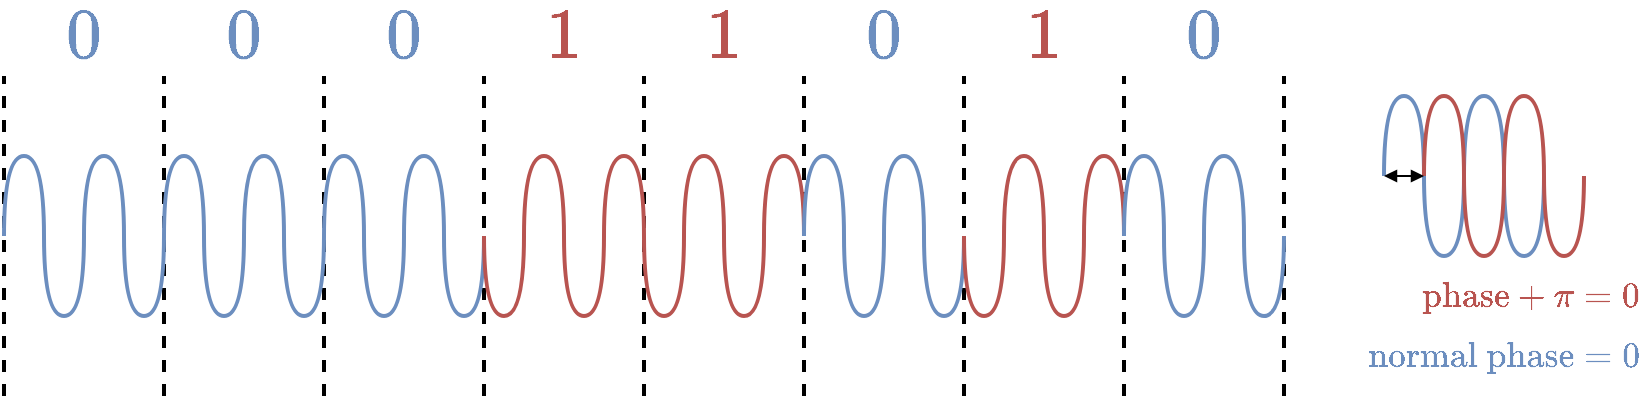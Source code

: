 <mxfile version="13.9.9" type="device"><diagram id="9t-7twzcHi7PMzKmL5cQ" name="Page-1"><mxGraphModel dx="905" dy="805" grid="1" gridSize="10" guides="1" tooltips="1" connect="1" arrows="1" fold="1" page="1" pageScale="1" pageWidth="850" pageHeight="1100" math="1" shadow="0"><root><mxCell id="0"/><mxCell id="1" parent="0"/><mxCell id="bmfv9VcvDF2m886dZmC9-2" value="" style="endArrow=none;html=1;dashed=1;strokeWidth=2;" parent="1" edge="1"><mxGeometry width="50" height="50" relative="1" as="geometry"><mxPoint x="40" y="400" as="sourcePoint"/><mxPoint x="40" y="240" as="targetPoint"/></mxGeometry></mxCell><mxCell id="bmfv9VcvDF2m886dZmC9-3" value="" style="endArrow=none;html=1;dashed=1;strokeWidth=2;" parent="1" edge="1"><mxGeometry width="50" height="50" relative="1" as="geometry"><mxPoint x="120" y="400" as="sourcePoint"/><mxPoint x="120" y="240.0" as="targetPoint"/></mxGeometry></mxCell><mxCell id="bmfv9VcvDF2m886dZmC9-4" value="" style="endArrow=none;html=1;dashed=1;strokeWidth=2;" parent="1" edge="1"><mxGeometry width="50" height="50" relative="1" as="geometry"><mxPoint x="200" y="400" as="sourcePoint"/><mxPoint x="200" y="240.0" as="targetPoint"/></mxGeometry></mxCell><mxCell id="bmfv9VcvDF2m886dZmC9-5" value="" style="endArrow=none;html=1;dashed=1;strokeWidth=2;" parent="1" edge="1"><mxGeometry width="50" height="50" relative="1" as="geometry"><mxPoint x="280" y="400" as="sourcePoint"/><mxPoint x="280" y="240.0" as="targetPoint"/></mxGeometry></mxCell><mxCell id="bmfv9VcvDF2m886dZmC9-6" value="" style="endArrow=none;html=1;dashed=1;strokeWidth=2;" parent="1" edge="1"><mxGeometry width="50" height="50" relative="1" as="geometry"><mxPoint x="360" y="400" as="sourcePoint"/><mxPoint x="360" y="240.0" as="targetPoint"/></mxGeometry></mxCell><mxCell id="bmfv9VcvDF2m886dZmC9-7" value="" style="endArrow=none;html=1;dashed=1;strokeWidth=2;" parent="1" edge="1"><mxGeometry width="50" height="50" relative="1" as="geometry"><mxPoint x="440" y="400" as="sourcePoint"/><mxPoint x="440" y="240.0" as="targetPoint"/></mxGeometry></mxCell><mxCell id="bmfv9VcvDF2m886dZmC9-8" value="" style="endArrow=none;html=1;dashed=1;strokeWidth=2;" parent="1" edge="1"><mxGeometry width="50" height="50" relative="1" as="geometry"><mxPoint x="520" y="400" as="sourcePoint"/><mxPoint x="520" y="240.0" as="targetPoint"/></mxGeometry></mxCell><mxCell id="bmfv9VcvDF2m886dZmC9-9" value="" style="endArrow=none;html=1;dashed=1;strokeWidth=2;" parent="1" edge="1"><mxGeometry width="50" height="50" relative="1" as="geometry"><mxPoint x="600" y="400" as="sourcePoint"/><mxPoint x="600" y="240.0" as="targetPoint"/></mxGeometry></mxCell><mxCell id="bmfv9VcvDF2m886dZmC9-17" value="$$0$$" style="text;html=1;strokeColor=none;fillColor=none;align=center;verticalAlign=middle;whiteSpace=wrap;rounded=0;fontSize=30;fontColor=#6C8EBF;" parent="1" vertex="1"><mxGeometry x="60" y="210" width="40" height="20" as="geometry"/></mxCell><mxCell id="bmfv9VcvDF2m886dZmC9-18" value="$$0$$" style="text;html=1;strokeColor=none;fillColor=none;align=center;verticalAlign=middle;whiteSpace=wrap;rounded=0;fontSize=30;fontColor=#6C8EBF;" parent="1" vertex="1"><mxGeometry x="140" y="210" width="40" height="20" as="geometry"/></mxCell><mxCell id="bmfv9VcvDF2m886dZmC9-19" value="$$0$$" style="text;html=1;strokeColor=none;fillColor=none;align=center;verticalAlign=middle;whiteSpace=wrap;rounded=0;fontSize=30;fontColor=#6C8EBF;" parent="1" vertex="1"><mxGeometry x="220" y="210" width="40" height="20" as="geometry"/></mxCell><mxCell id="bmfv9VcvDF2m886dZmC9-20" value="$$1$$" style="text;html=1;align=center;verticalAlign=middle;whiteSpace=wrap;rounded=0;fontSize=30;fontColor=#B85450;" parent="1" vertex="1"><mxGeometry x="300" y="210" width="40" height="20" as="geometry"/></mxCell><mxCell id="bmfv9VcvDF2m886dZmC9-21" value="$$1$$" style="text;html=1;align=center;verticalAlign=middle;whiteSpace=wrap;rounded=0;fontSize=30;fontColor=#B85450;" parent="1" vertex="1"><mxGeometry x="380" y="210" width="40" height="20" as="geometry"/></mxCell><mxCell id="bmfv9VcvDF2m886dZmC9-22" value="$$0$$" style="text;html=1;strokeColor=none;fillColor=none;align=center;verticalAlign=middle;whiteSpace=wrap;rounded=0;fontSize=30;fontColor=#6C8EBF;" parent="1" vertex="1"><mxGeometry x="460" y="210" width="40" height="20" as="geometry"/></mxCell><mxCell id="bmfv9VcvDF2m886dZmC9-23" value="$$1$$" style="text;html=1;align=center;verticalAlign=middle;whiteSpace=wrap;rounded=0;fontSize=30;fontColor=#B85450;" parent="1" vertex="1"><mxGeometry x="540" y="210" width="40" height="20" as="geometry"/></mxCell><mxCell id="bmfv9VcvDF2m886dZmC9-25" value="" style="endArrow=none;html=1;dashed=1;strokeWidth=2;" parent="1" edge="1"><mxGeometry width="50" height="50" relative="1" as="geometry"><mxPoint x="680" y="400" as="sourcePoint"/><mxPoint x="680" y="240.0" as="targetPoint"/></mxGeometry></mxCell><mxCell id="bmfv9VcvDF2m886dZmC9-27" value="$$0$$" style="text;html=1;strokeColor=none;fillColor=none;align=center;verticalAlign=middle;whiteSpace=wrap;rounded=0;fontSize=30;fontColor=#6C8EBF;" parent="1" vertex="1"><mxGeometry x="620" y="210" width="40" height="20" as="geometry"/></mxCell><mxCell id="bmfv9VcvDF2m886dZmC9-29" value="$$\text{normal phase} = 0$$" style="text;html=1;strokeColor=none;fillColor=none;align=right;verticalAlign=middle;whiteSpace=wrap;rounded=0;fontSize=15;fontColor=#6C8EBF;" parent="1" vertex="1"><mxGeometry x="690" y="370" width="170" height="20" as="geometry"/></mxCell><mxCell id="bctaVynJPK-MlTkq5_OT-1" value="" style="endArrow=none;html=1;strokeWidth=2;fillColor=#f8cecc;edgeStyle=orthogonalEdgeStyle;curved=1;strokeColor=#6C8EBF;" edge="1" parent="1"><mxGeometry width="50" height="50" relative="1" as="geometry"><mxPoint x="80" y="320" as="sourcePoint"/><mxPoint x="120" y="320" as="targetPoint"/><Array as="points"><mxPoint x="80" y="320"/><mxPoint x="80" y="280"/><mxPoint x="100" y="280"/><mxPoint x="100" y="360"/><mxPoint x="120" y="360"/></Array></mxGeometry></mxCell><mxCell id="bctaVynJPK-MlTkq5_OT-2" value="" style="endArrow=none;html=1;strokeWidth=2;fillColor=#f8cecc;edgeStyle=orthogonalEdgeStyle;curved=1;strokeColor=#6C8EBF;" edge="1" parent="1"><mxGeometry width="50" height="50" relative="1" as="geometry"><mxPoint x="40" y="320" as="sourcePoint"/><mxPoint x="80" y="320" as="targetPoint"/><Array as="points"><mxPoint x="40" y="320"/><mxPoint x="40" y="280"/><mxPoint x="60" y="280"/><mxPoint x="60" y="360"/><mxPoint x="80" y="360"/></Array></mxGeometry></mxCell><mxCell id="bctaVynJPK-MlTkq5_OT-3" value="" style="endArrow=none;html=1;strokeWidth=2;fillColor=#f8cecc;edgeStyle=orthogonalEdgeStyle;curved=1;strokeColor=#6C8EBF;" edge="1" parent="1"><mxGeometry width="50" height="50" relative="1" as="geometry"><mxPoint x="160" y="320" as="sourcePoint"/><mxPoint x="200" y="320" as="targetPoint"/><Array as="points"><mxPoint x="160" y="320"/><mxPoint x="160" y="280"/><mxPoint x="180" y="280"/><mxPoint x="180" y="360"/><mxPoint x="200" y="360"/></Array></mxGeometry></mxCell><mxCell id="bctaVynJPK-MlTkq5_OT-4" value="" style="endArrow=none;html=1;strokeWidth=2;fillColor=#f8cecc;edgeStyle=orthogonalEdgeStyle;curved=1;strokeColor=#6C8EBF;" edge="1" parent="1"><mxGeometry width="50" height="50" relative="1" as="geometry"><mxPoint x="120" y="320" as="sourcePoint"/><mxPoint x="160" y="320" as="targetPoint"/><Array as="points"><mxPoint x="120" y="320"/><mxPoint x="120" y="280"/><mxPoint x="140" y="280"/><mxPoint x="140" y="360"/><mxPoint x="160" y="360"/></Array></mxGeometry></mxCell><mxCell id="bctaVynJPK-MlTkq5_OT-5" value="" style="endArrow=none;html=1;strokeWidth=2;fillColor=#f8cecc;edgeStyle=orthogonalEdgeStyle;curved=1;strokeColor=#6C8EBF;" edge="1" parent="1"><mxGeometry width="50" height="50" relative="1" as="geometry"><mxPoint x="240" y="320" as="sourcePoint"/><mxPoint x="280" y="320" as="targetPoint"/><Array as="points"><mxPoint x="240" y="320"/><mxPoint x="240" y="280"/><mxPoint x="260" y="280"/><mxPoint x="260" y="360"/><mxPoint x="280" y="360"/></Array></mxGeometry></mxCell><mxCell id="bctaVynJPK-MlTkq5_OT-6" value="" style="endArrow=none;html=1;strokeWidth=2;fillColor=#f8cecc;edgeStyle=orthogonalEdgeStyle;curved=1;strokeColor=#6C8EBF;" edge="1" parent="1"><mxGeometry width="50" height="50" relative="1" as="geometry"><mxPoint x="200" y="320" as="sourcePoint"/><mxPoint x="240" y="320" as="targetPoint"/><Array as="points"><mxPoint x="200" y="320"/><mxPoint x="200" y="280"/><mxPoint x="220" y="280"/><mxPoint x="220" y="360"/><mxPoint x="240" y="360"/></Array></mxGeometry></mxCell><mxCell id="bctaVynJPK-MlTkq5_OT-8" value="" style="endArrow=none;html=1;strokeWidth=2;fillColor=#f8cecc;strokeColor=#b85450;edgeStyle=orthogonalEdgeStyle;curved=1;" edge="1" parent="1"><mxGeometry width="50" height="50" relative="1" as="geometry"><mxPoint x="280" y="320" as="sourcePoint"/><mxPoint x="320" y="320" as="targetPoint"/><Array as="points"><mxPoint x="280" y="360"/><mxPoint x="300" y="360"/><mxPoint x="300" y="280"/><mxPoint x="320" y="280"/></Array></mxGeometry></mxCell><mxCell id="bctaVynJPK-MlTkq5_OT-9" value="" style="endArrow=none;html=1;strokeWidth=2;fillColor=#f8cecc;strokeColor=#b85450;edgeStyle=orthogonalEdgeStyle;curved=1;" edge="1" parent="1"><mxGeometry width="50" height="50" relative="1" as="geometry"><mxPoint x="320" y="320" as="sourcePoint"/><mxPoint x="360" y="320" as="targetPoint"/><Array as="points"><mxPoint x="320" y="360"/><mxPoint x="340" y="360"/><mxPoint x="340" y="280"/><mxPoint x="360" y="280"/></Array></mxGeometry></mxCell><mxCell id="bctaVynJPK-MlTkq5_OT-10" value="" style="endArrow=none;html=1;strokeWidth=2;fillColor=#f8cecc;strokeColor=#b85450;edgeStyle=orthogonalEdgeStyle;curved=1;" edge="1" parent="1"><mxGeometry width="50" height="50" relative="1" as="geometry"><mxPoint x="360" y="320" as="sourcePoint"/><mxPoint x="400" y="320" as="targetPoint"/><Array as="points"><mxPoint x="360" y="360"/><mxPoint x="380" y="360"/><mxPoint x="380" y="280"/><mxPoint x="400" y="280"/></Array></mxGeometry></mxCell><mxCell id="bctaVynJPK-MlTkq5_OT-11" value="" style="endArrow=none;html=1;strokeWidth=2;fillColor=#f8cecc;strokeColor=#b85450;edgeStyle=orthogonalEdgeStyle;curved=1;" edge="1" parent="1"><mxGeometry width="50" height="50" relative="1" as="geometry"><mxPoint x="400" y="320" as="sourcePoint"/><mxPoint x="440" y="320" as="targetPoint"/><Array as="points"><mxPoint x="400" y="360"/><mxPoint x="420" y="360"/><mxPoint x="420" y="280"/><mxPoint x="440" y="280"/></Array></mxGeometry></mxCell><mxCell id="bctaVynJPK-MlTkq5_OT-12" value="" style="endArrow=none;html=1;strokeWidth=2;fillColor=#f8cecc;edgeStyle=orthogonalEdgeStyle;curved=1;strokeColor=#6C8EBF;" edge="1" parent="1"><mxGeometry width="50" height="50" relative="1" as="geometry"><mxPoint x="480" y="320" as="sourcePoint"/><mxPoint x="520" y="320" as="targetPoint"/><Array as="points"><mxPoint x="480" y="320"/><mxPoint x="480" y="280"/><mxPoint x="500" y="280"/><mxPoint x="500" y="360"/><mxPoint x="520" y="360"/></Array></mxGeometry></mxCell><mxCell id="bctaVynJPK-MlTkq5_OT-13" value="" style="endArrow=none;html=1;strokeWidth=2;fillColor=#f8cecc;edgeStyle=orthogonalEdgeStyle;curved=1;strokeColor=#6C8EBF;" edge="1" parent="1"><mxGeometry width="50" height="50" relative="1" as="geometry"><mxPoint x="440" y="320" as="sourcePoint"/><mxPoint x="480" y="320" as="targetPoint"/><Array as="points"><mxPoint x="440" y="320"/><mxPoint x="440" y="280"/><mxPoint x="460" y="280"/><mxPoint x="460" y="360"/><mxPoint x="480" y="360"/></Array></mxGeometry></mxCell><mxCell id="bctaVynJPK-MlTkq5_OT-14" value="" style="endArrow=none;html=1;strokeWidth=2;fillColor=#f8cecc;strokeColor=#b85450;edgeStyle=orthogonalEdgeStyle;curved=1;" edge="1" parent="1"><mxGeometry width="50" height="50" relative="1" as="geometry"><mxPoint x="520" y="320" as="sourcePoint"/><mxPoint x="560" y="320" as="targetPoint"/><Array as="points"><mxPoint x="520" y="360"/><mxPoint x="540" y="360"/><mxPoint x="540" y="280"/><mxPoint x="560" y="280"/></Array></mxGeometry></mxCell><mxCell id="bctaVynJPK-MlTkq5_OT-15" value="" style="endArrow=none;html=1;strokeWidth=2;fillColor=#f8cecc;strokeColor=#b85450;edgeStyle=orthogonalEdgeStyle;curved=1;" edge="1" parent="1"><mxGeometry width="50" height="50" relative="1" as="geometry"><mxPoint x="560" y="320" as="sourcePoint"/><mxPoint x="600" y="320" as="targetPoint"/><Array as="points"><mxPoint x="560" y="360"/><mxPoint x="580" y="360"/><mxPoint x="580" y="280"/><mxPoint x="600" y="280"/></Array></mxGeometry></mxCell><mxCell id="bctaVynJPK-MlTkq5_OT-16" value="" style="endArrow=none;html=1;strokeWidth=2;fillColor=#f8cecc;edgeStyle=orthogonalEdgeStyle;curved=1;strokeColor=#6C8EBF;" edge="1" parent="1"><mxGeometry width="50" height="50" relative="1" as="geometry"><mxPoint x="640.0" y="320" as="sourcePoint"/><mxPoint x="680" y="320" as="targetPoint"/><Array as="points"><mxPoint x="640" y="320"/><mxPoint x="640" y="280"/><mxPoint x="660" y="280"/><mxPoint x="660" y="360"/><mxPoint x="680" y="360"/></Array></mxGeometry></mxCell><mxCell id="bctaVynJPK-MlTkq5_OT-17" value="" style="endArrow=none;html=1;strokeWidth=2;fillColor=#f8cecc;edgeStyle=orthogonalEdgeStyle;curved=1;strokeColor=#6C8EBF;" edge="1" parent="1"><mxGeometry width="50" height="50" relative="1" as="geometry"><mxPoint x="600" y="320" as="sourcePoint"/><mxPoint x="640.0" y="320" as="targetPoint"/><Array as="points"><mxPoint x="600" y="320"/><mxPoint x="600" y="280"/><mxPoint x="620" y="280"/><mxPoint x="620" y="360"/><mxPoint x="640" y="360"/></Array></mxGeometry></mxCell><mxCell id="bctaVynJPK-MlTkq5_OT-18" value="$$\text{phase} + \pi = 0$$" style="text;html=1;strokeColor=none;fillColor=none;align=right;verticalAlign=middle;whiteSpace=wrap;rounded=0;fontSize=15;fontColor=#B85450;" vertex="1" parent="1"><mxGeometry x="690" y="340" width="170" height="20" as="geometry"/></mxCell><mxCell id="bctaVynJPK-MlTkq5_OT-21" value="" style="endArrow=none;html=1;strokeWidth=2;fillColor=#f8cecc;edgeStyle=orthogonalEdgeStyle;curved=1;strokeColor=#6C8EBF;" edge="1" parent="1"><mxGeometry width="50" height="50" relative="1" as="geometry"><mxPoint x="770" y="290" as="sourcePoint"/><mxPoint x="810" y="290" as="targetPoint"/><Array as="points"><mxPoint x="770" y="290"/><mxPoint x="770" y="250"/><mxPoint x="790" y="250"/><mxPoint x="790" y="330"/><mxPoint x="810" y="330"/></Array></mxGeometry></mxCell><mxCell id="bctaVynJPK-MlTkq5_OT-22" value="" style="endArrow=none;html=1;strokeWidth=2;fillColor=#f8cecc;edgeStyle=orthogonalEdgeStyle;curved=1;strokeColor=#6C8EBF;" edge="1" parent="1"><mxGeometry width="50" height="50" relative="1" as="geometry"><mxPoint x="730" y="290" as="sourcePoint"/><mxPoint x="770" y="290" as="targetPoint"/><Array as="points"><mxPoint x="730" y="290"/><mxPoint x="730" y="250"/><mxPoint x="750" y="250"/><mxPoint x="750" y="330"/><mxPoint x="770" y="330"/></Array></mxGeometry></mxCell><mxCell id="bctaVynJPK-MlTkq5_OT-23" value="" style="endArrow=none;html=1;strokeWidth=2;fillColor=#f8cecc;edgeStyle=orthogonalEdgeStyle;curved=1;strokeColor=#B85450;" edge="1" parent="1"><mxGeometry width="50" height="50" relative="1" as="geometry"><mxPoint x="790" y="290" as="sourcePoint"/><mxPoint x="830" y="290" as="targetPoint"/><Array as="points"><mxPoint x="790" y="290"/><mxPoint x="790" y="250"/><mxPoint x="810" y="250"/><mxPoint x="810" y="330"/><mxPoint x="830" y="330"/></Array></mxGeometry></mxCell><mxCell id="bctaVynJPK-MlTkq5_OT-24" value="" style="endArrow=none;html=1;strokeWidth=2;fillColor=#f8cecc;edgeStyle=orthogonalEdgeStyle;curved=1;strokeColor=#B85450;" edge="1" parent="1"><mxGeometry width="50" height="50" relative="1" as="geometry"><mxPoint x="750" y="290" as="sourcePoint"/><mxPoint x="790" y="290" as="targetPoint"/><Array as="points"><mxPoint x="750" y="290"/><mxPoint x="750" y="250"/><mxPoint x="770" y="250"/><mxPoint x="770" y="330"/><mxPoint x="790" y="330"/></Array></mxGeometry></mxCell><mxCell id="bctaVynJPK-MlTkq5_OT-25" value="" style="endArrow=block;startArrow=block;html=1;fontColor=#B85450;endFill=1;startFill=1;startSize=4;endSize=4;" edge="1" parent="1"><mxGeometry width="50" height="50" relative="1" as="geometry"><mxPoint x="730" y="290" as="sourcePoint"/><mxPoint x="750" y="290" as="targetPoint"/></mxGeometry></mxCell></root></mxGraphModel></diagram></mxfile>